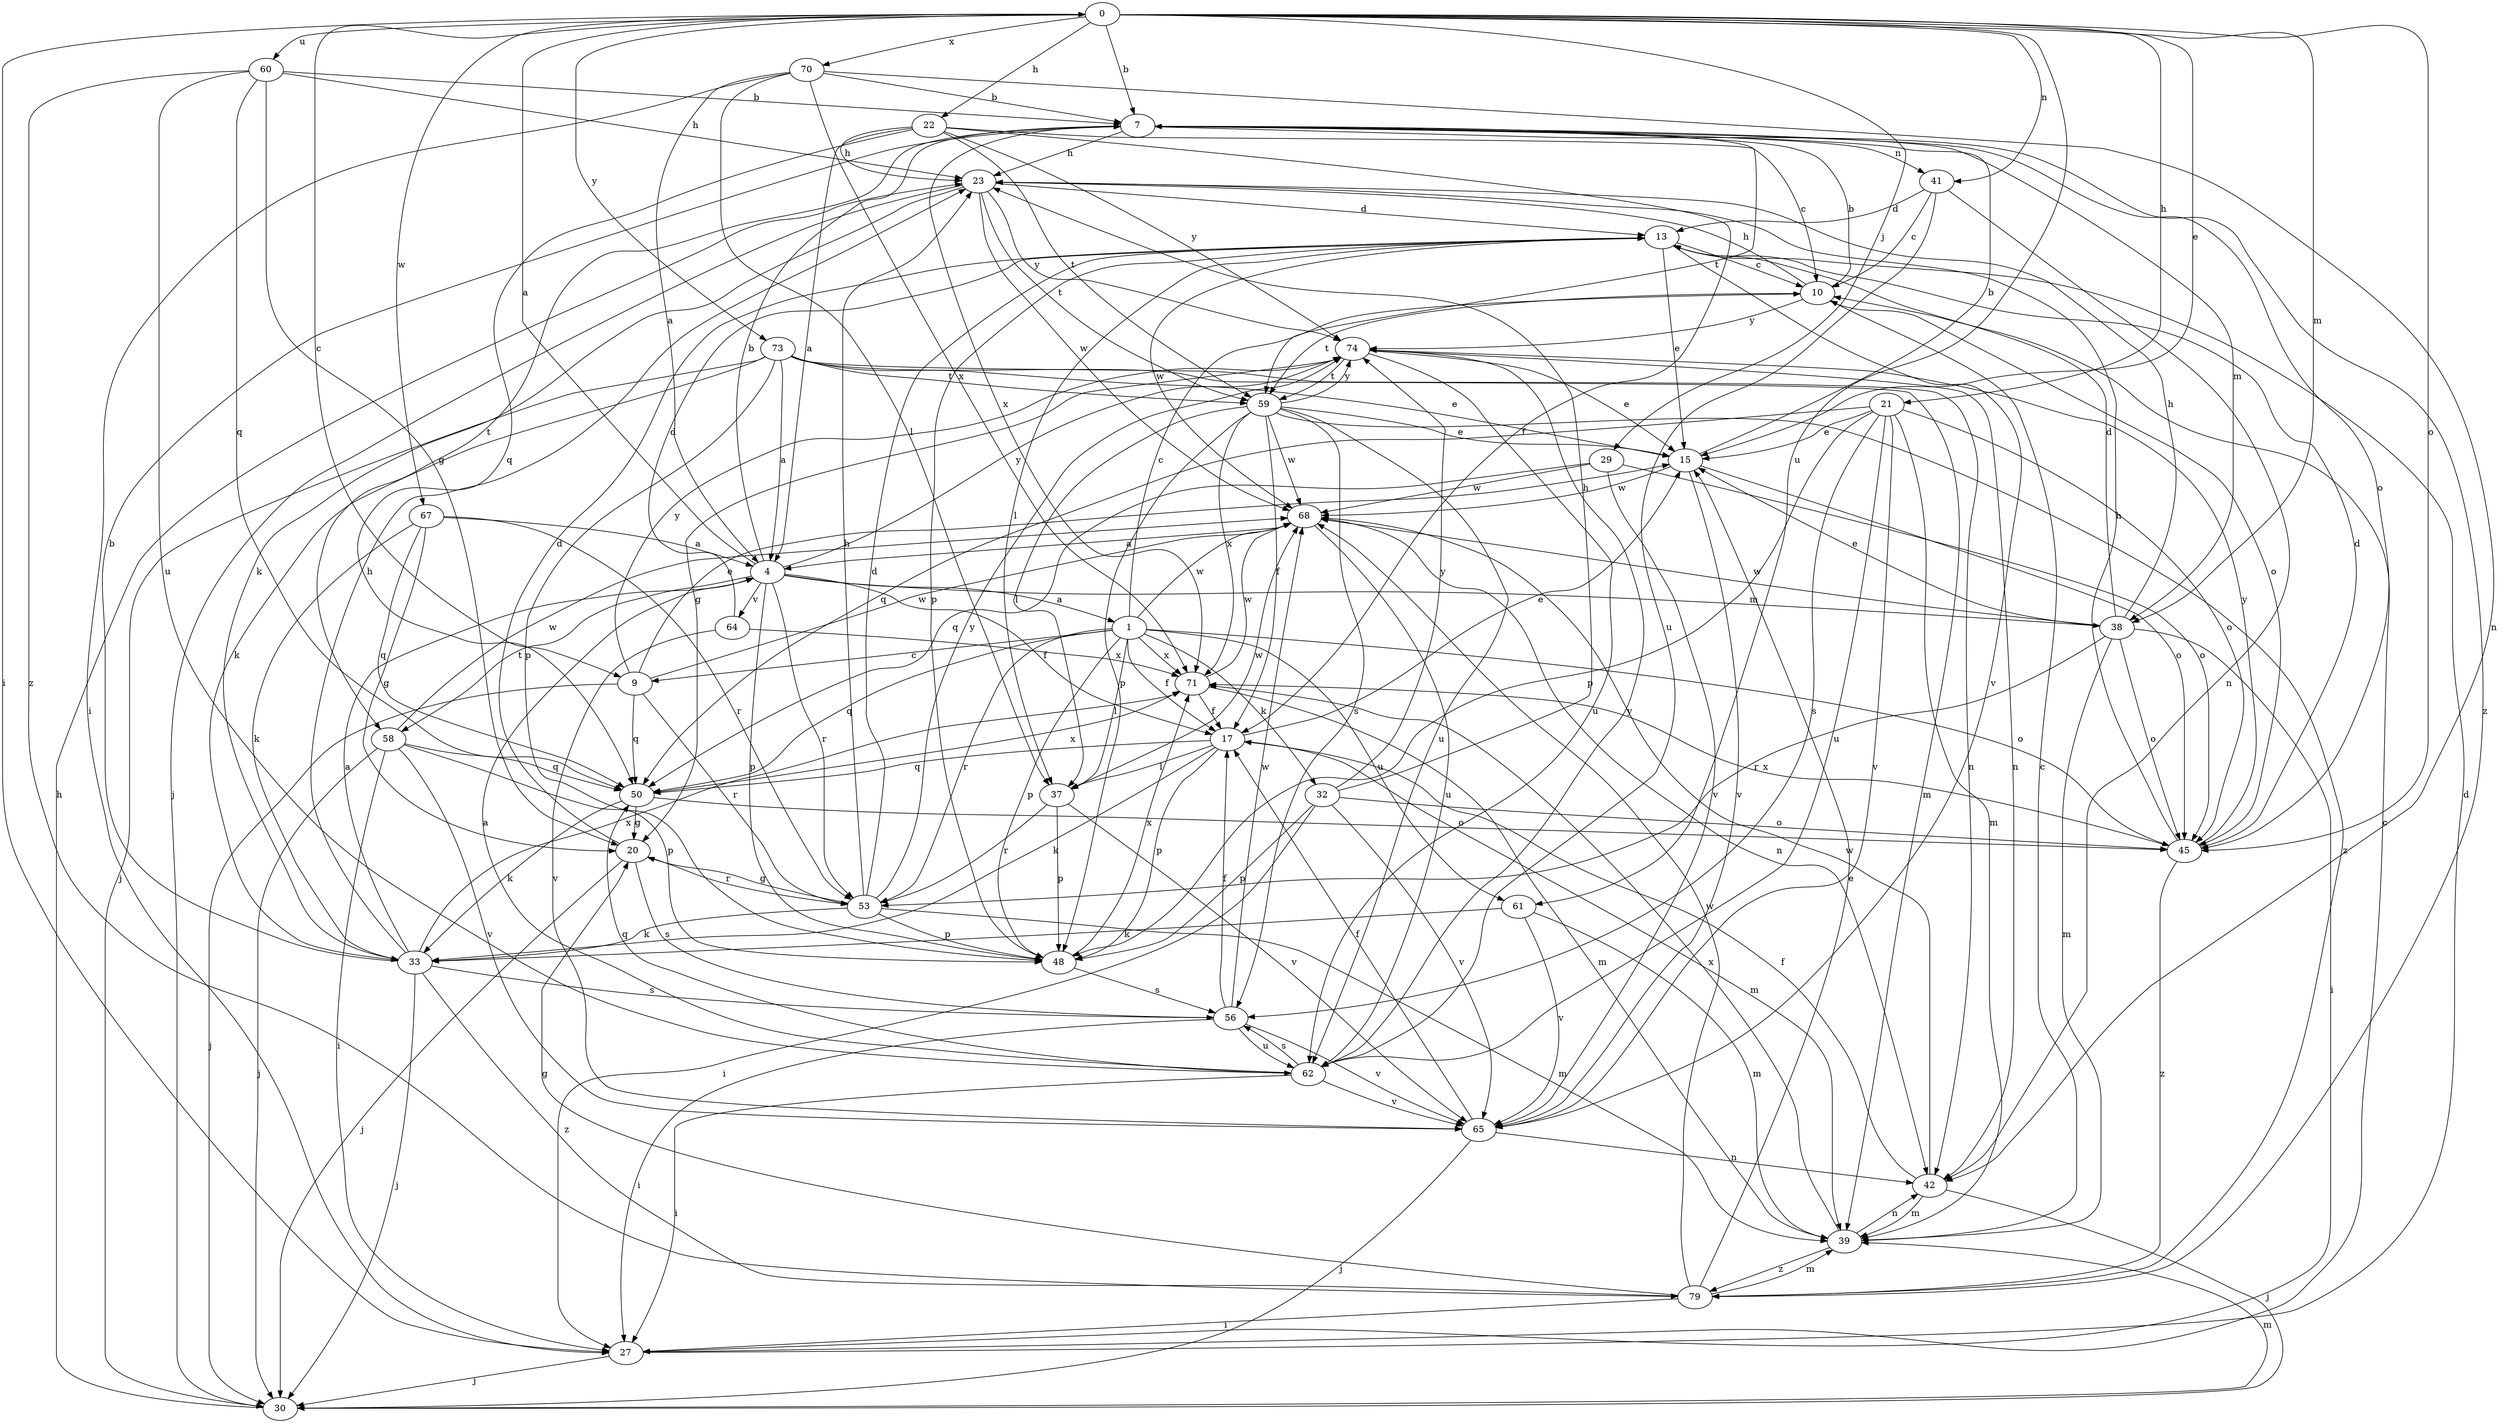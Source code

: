 strict digraph  {
0;
1;
4;
7;
9;
10;
13;
15;
17;
20;
21;
22;
23;
27;
29;
30;
32;
33;
37;
38;
39;
41;
42;
45;
48;
50;
53;
56;
58;
59;
60;
61;
62;
64;
65;
67;
68;
70;
71;
73;
74;
79;
0 -> 7  [label=b];
0 -> 9  [label=c];
0 -> 15  [label=e];
0 -> 21  [label=h];
0 -> 22  [label=h];
0 -> 27  [label=i];
0 -> 29  [label=j];
0 -> 38  [label=m];
0 -> 41  [label=n];
0 -> 45  [label=o];
0 -> 60  [label=u];
0 -> 61  [label=u];
0 -> 67  [label=w];
0 -> 70  [label=x];
0 -> 73  [label=y];
1 -> 9  [label=c];
1 -> 10  [label=c];
1 -> 17  [label=f];
1 -> 32  [label=k];
1 -> 37  [label=l];
1 -> 45  [label=o];
1 -> 48  [label=p];
1 -> 50  [label=q];
1 -> 53  [label=r];
1 -> 61  [label=u];
1 -> 68  [label=w];
1 -> 71  [label=x];
4 -> 0  [label=a];
4 -> 1  [label=a];
4 -> 7  [label=b];
4 -> 17  [label=f];
4 -> 38  [label=m];
4 -> 48  [label=p];
4 -> 53  [label=r];
4 -> 58  [label=t];
4 -> 64  [label=v];
4 -> 74  [label=y];
7 -> 23  [label=h];
7 -> 38  [label=m];
7 -> 41  [label=n];
7 -> 45  [label=o];
7 -> 58  [label=t];
7 -> 59  [label=t];
7 -> 71  [label=x];
7 -> 79  [label=z];
9 -> 15  [label=e];
9 -> 30  [label=j];
9 -> 50  [label=q];
9 -> 53  [label=r];
9 -> 68  [label=w];
9 -> 74  [label=y];
10 -> 7  [label=b];
10 -> 23  [label=h];
10 -> 45  [label=o];
10 -> 59  [label=t];
10 -> 74  [label=y];
13 -> 10  [label=c];
13 -> 15  [label=e];
13 -> 37  [label=l];
13 -> 48  [label=p];
13 -> 65  [label=v];
13 -> 68  [label=w];
15 -> 7  [label=b];
15 -> 45  [label=o];
15 -> 65  [label=v];
15 -> 68  [label=w];
17 -> 15  [label=e];
17 -> 33  [label=k];
17 -> 37  [label=l];
17 -> 39  [label=m];
17 -> 48  [label=p];
17 -> 50  [label=q];
20 -> 13  [label=d];
20 -> 30  [label=j];
20 -> 53  [label=r];
20 -> 56  [label=s];
21 -> 15  [label=e];
21 -> 39  [label=m];
21 -> 45  [label=o];
21 -> 48  [label=p];
21 -> 50  [label=q];
21 -> 56  [label=s];
21 -> 62  [label=u];
21 -> 65  [label=v];
22 -> 4  [label=a];
22 -> 10  [label=c];
22 -> 17  [label=f];
22 -> 23  [label=h];
22 -> 50  [label=q];
22 -> 59  [label=t];
22 -> 74  [label=y];
23 -> 13  [label=d];
23 -> 30  [label=j];
23 -> 33  [label=k];
23 -> 59  [label=t];
23 -> 68  [label=w];
23 -> 74  [label=y];
27 -> 10  [label=c];
27 -> 13  [label=d];
27 -> 30  [label=j];
29 -> 45  [label=o];
29 -> 50  [label=q];
29 -> 65  [label=v];
29 -> 68  [label=w];
30 -> 23  [label=h];
30 -> 39  [label=m];
32 -> 23  [label=h];
32 -> 27  [label=i];
32 -> 45  [label=o];
32 -> 48  [label=p];
32 -> 65  [label=v];
32 -> 74  [label=y];
33 -> 4  [label=a];
33 -> 7  [label=b];
33 -> 23  [label=h];
33 -> 30  [label=j];
33 -> 56  [label=s];
33 -> 71  [label=x];
33 -> 79  [label=z];
37 -> 48  [label=p];
37 -> 53  [label=r];
37 -> 65  [label=v];
37 -> 68  [label=w];
38 -> 13  [label=d];
38 -> 15  [label=e];
38 -> 23  [label=h];
38 -> 27  [label=i];
38 -> 39  [label=m];
38 -> 45  [label=o];
38 -> 53  [label=r];
38 -> 68  [label=w];
39 -> 10  [label=c];
39 -> 42  [label=n];
39 -> 71  [label=x];
39 -> 79  [label=z];
41 -> 10  [label=c];
41 -> 13  [label=d];
41 -> 42  [label=n];
41 -> 62  [label=u];
42 -> 17  [label=f];
42 -> 30  [label=j];
42 -> 39  [label=m];
42 -> 68  [label=w];
45 -> 13  [label=d];
45 -> 23  [label=h];
45 -> 71  [label=x];
45 -> 74  [label=y];
45 -> 79  [label=z];
48 -> 56  [label=s];
48 -> 71  [label=x];
50 -> 20  [label=g];
50 -> 33  [label=k];
50 -> 45  [label=o];
50 -> 71  [label=x];
53 -> 13  [label=d];
53 -> 20  [label=g];
53 -> 23  [label=h];
53 -> 33  [label=k];
53 -> 39  [label=m];
53 -> 48  [label=p];
53 -> 74  [label=y];
56 -> 17  [label=f];
56 -> 27  [label=i];
56 -> 62  [label=u];
56 -> 65  [label=v];
56 -> 68  [label=w];
58 -> 27  [label=i];
58 -> 30  [label=j];
58 -> 48  [label=p];
58 -> 50  [label=q];
58 -> 65  [label=v];
58 -> 68  [label=w];
59 -> 15  [label=e];
59 -> 17  [label=f];
59 -> 37  [label=l];
59 -> 48  [label=p];
59 -> 56  [label=s];
59 -> 62  [label=u];
59 -> 68  [label=w];
59 -> 71  [label=x];
59 -> 74  [label=y];
59 -> 79  [label=z];
60 -> 7  [label=b];
60 -> 20  [label=g];
60 -> 23  [label=h];
60 -> 50  [label=q];
60 -> 62  [label=u];
60 -> 79  [label=z];
61 -> 33  [label=k];
61 -> 39  [label=m];
61 -> 65  [label=v];
62 -> 4  [label=a];
62 -> 27  [label=i];
62 -> 50  [label=q];
62 -> 56  [label=s];
62 -> 65  [label=v];
62 -> 74  [label=y];
64 -> 13  [label=d];
64 -> 65  [label=v];
64 -> 71  [label=x];
65 -> 17  [label=f];
65 -> 30  [label=j];
65 -> 42  [label=n];
67 -> 4  [label=a];
67 -> 20  [label=g];
67 -> 33  [label=k];
67 -> 50  [label=q];
67 -> 53  [label=r];
68 -> 4  [label=a];
68 -> 42  [label=n];
68 -> 62  [label=u];
70 -> 4  [label=a];
70 -> 7  [label=b];
70 -> 27  [label=i];
70 -> 37  [label=l];
70 -> 42  [label=n];
70 -> 71  [label=x];
71 -> 17  [label=f];
71 -> 39  [label=m];
71 -> 68  [label=w];
73 -> 4  [label=a];
73 -> 15  [label=e];
73 -> 30  [label=j];
73 -> 33  [label=k];
73 -> 39  [label=m];
73 -> 42  [label=n];
73 -> 48  [label=p];
73 -> 59  [label=t];
74 -> 15  [label=e];
74 -> 20  [label=g];
74 -> 42  [label=n];
74 -> 59  [label=t];
74 -> 62  [label=u];
79 -> 15  [label=e];
79 -> 20  [label=g];
79 -> 27  [label=i];
79 -> 39  [label=m];
79 -> 68  [label=w];
}
